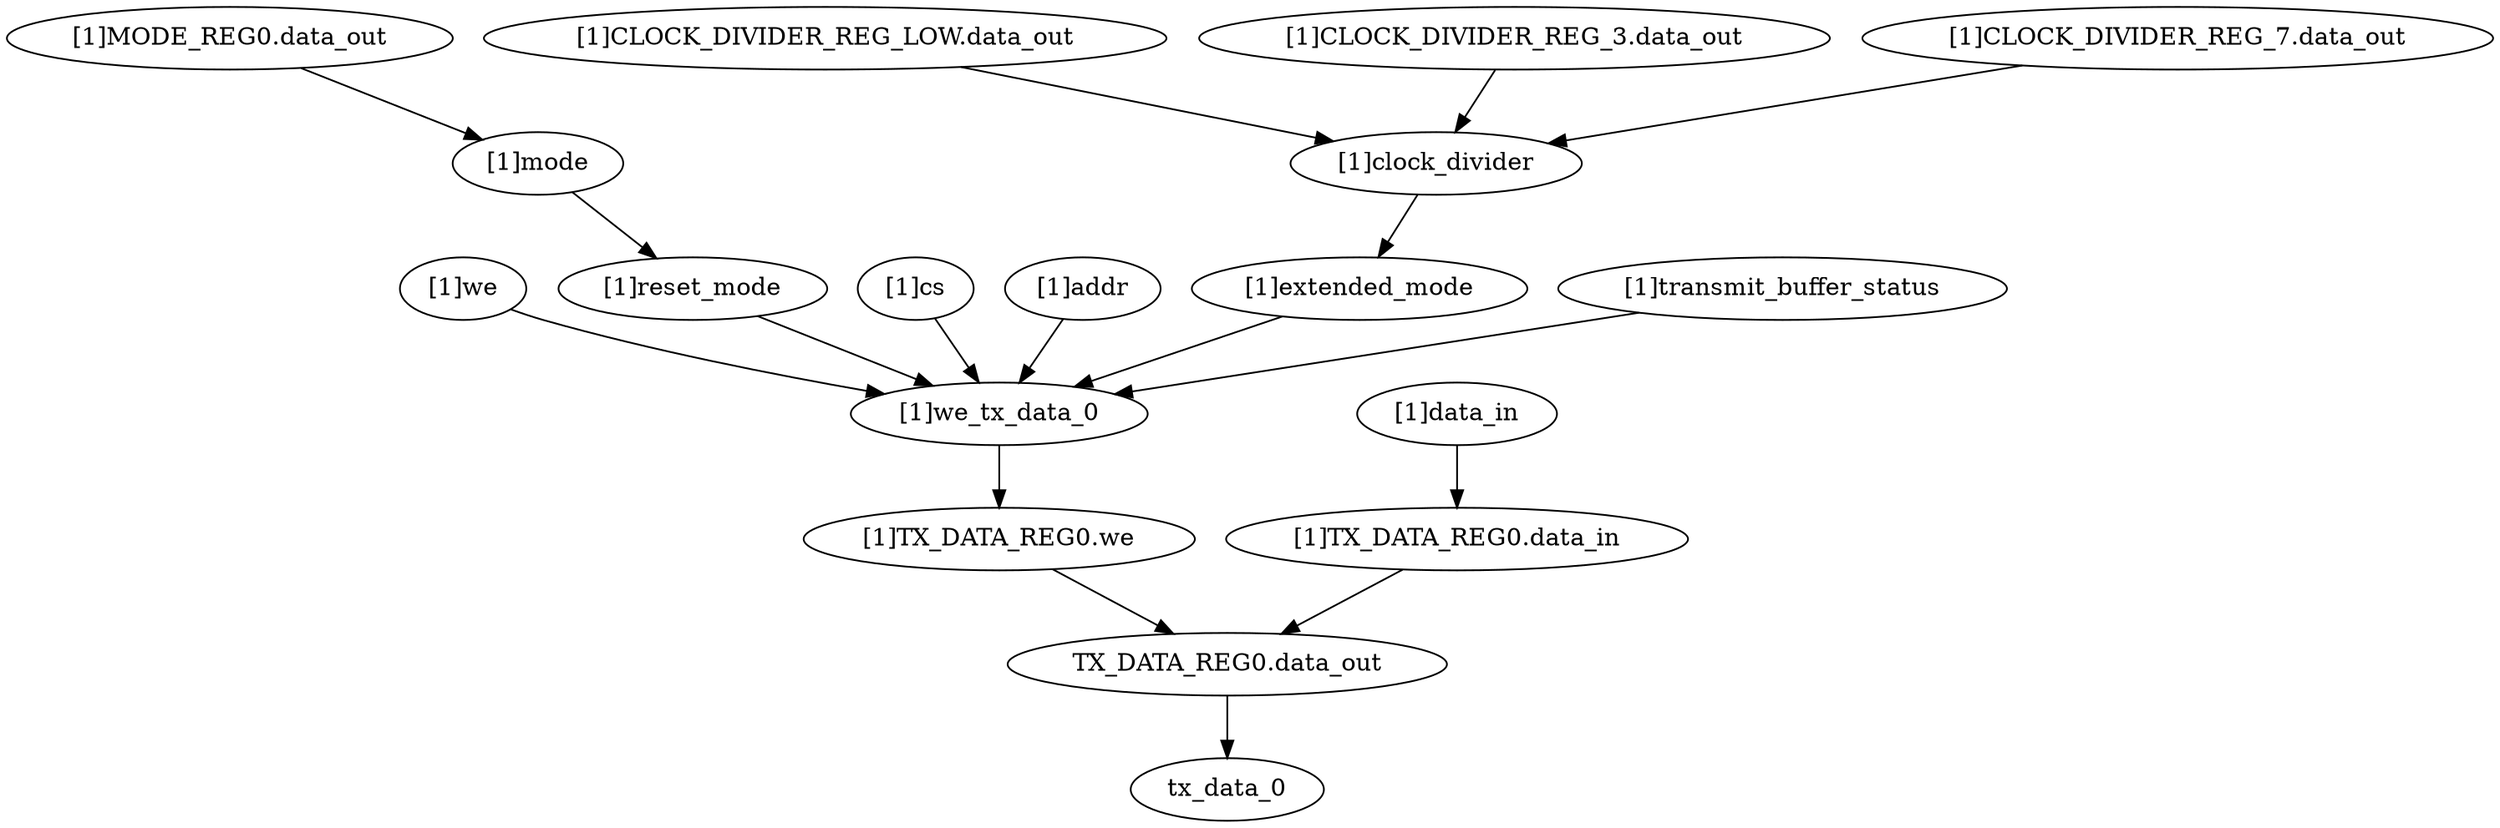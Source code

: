 strict digraph "" {
	"[1]we"	 [complexity=10,
		importance=0.0157326619646,
		rank=0.00157326619646];
	"[1]we_tx_data_0"	 [complexity=1,
		importance=0.0137902249116,
		rank=0.0137902249116];
	"[1]we" -> "[1]we_tx_data_0";
	"[1]reset_mode"	 [complexity=10,
		importance=0.0165988709304,
		rank=0.00165988709304];
	"[1]reset_mode" -> "[1]we_tx_data_0";
	"[1]TX_DATA_REG0.data_in"	 [complexity=2,
		importance=0.0105716110681,
		rank=0.00528580553407];
	"TX_DATA_REG0.data_out"	 [complexity=0,
		importance=0.00860143114242,
		rank=0.0];
	"[1]TX_DATA_REG0.data_in" -> "TX_DATA_REG0.data_out";
	"[1]CLOCK_DIVIDER_REG_LOW.data_out"	 [complexity=12,
		importance=0.0315254567776,
		rank=0.00262712139814];
	"[1]clock_divider"	 [complexity=12,
		importance=0.0263957286628,
		rank=0.00219964405523];
	"[1]CLOCK_DIVIDER_REG_LOW.data_out" -> "[1]clock_divider";
	"[1]mode"	 [complexity=12,
		importance=0.02179225724,
		rank=0.00181602143667];
	"[1]mode" -> "[1]reset_mode";
	"[1]MODE_REG0.data_out"	 [complexity=12,
		importance=0.0282943500624,
		rank=0.0023578625052];
	"[1]MODE_REG0.data_out" -> "[1]mode";
	"[1]cs"	 [complexity=10,
		importance=0.0157326619646,
		rank=0.00157326619646];
	"[1]cs" -> "[1]we_tx_data_0";
	"[1]addr"	 [complexity=10,
		importance=0.0157326619646,
		rank=0.00157326619646];
	"[1]addr" -> "[1]we_tx_data_0";
	"[1]TX_DATA_REG0.we"	 [complexity=1,
		importance=0.0116258004526,
		rank=0.0116258004526];
	"[1]we_tx_data_0" -> "[1]TX_DATA_REG0.we";
	"[1]extended_mode"	 [complexity=10,
		importance=0.0167026514142,
		rank=0.00167026514142];
	"[1]clock_divider" -> "[1]extended_mode";
	"[1]CLOCK_DIVIDER_REG_3.data_out"	 [complexity=12,
		importance=0.0315822960711,
		rank=0.00263185800593];
	"[1]CLOCK_DIVIDER_REG_3.data_out" -> "[1]clock_divider";
	tx_data_0	 [complexity=0,
		importance=0.00416216379386,
		rank=0.0];
	"TX_DATA_REG0.data_out" -> tx_data_0;
	"[1]TX_DATA_REG0.we" -> "TX_DATA_REG0.data_out";
	"[1]extended_mode" -> "[1]we_tx_data_0";
	"[1]transmit_buffer_status"	 [complexity=10,
		importance=0.0171379942103,
		rank=0.00171379942103];
	"[1]transmit_buffer_status" -> "[1]we_tx_data_0";
	"[1]CLOCK_DIVIDER_REG_7.data_out"	 [complexity=12,
		importance=0.0315822960711,
		rank=0.00263185800593];
	"[1]CLOCK_DIVIDER_REG_7.data_out" -> "[1]clock_divider";
	"[1]data_in"	 [complexity=2,
		importance=0.0125140481211,
		rank=0.00625702406055];
	"[1]data_in" -> "[1]TX_DATA_REG0.data_in";
}
